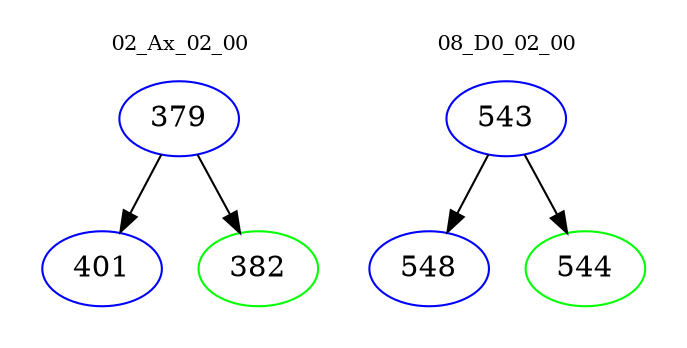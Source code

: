 digraph{
subgraph cluster_0 {
color = white
label = "02_Ax_02_00";
fontsize=10;
T0_379 [label="379", color="blue"]
T0_379 -> T0_401 [color="black"]
T0_401 [label="401", color="blue"]
T0_379 -> T0_382 [color="black"]
T0_382 [label="382", color="green"]
}
subgraph cluster_1 {
color = white
label = "08_D0_02_00";
fontsize=10;
T1_543 [label="543", color="blue"]
T1_543 -> T1_548 [color="black"]
T1_548 [label="548", color="blue"]
T1_543 -> T1_544 [color="black"]
T1_544 [label="544", color="green"]
}
}
